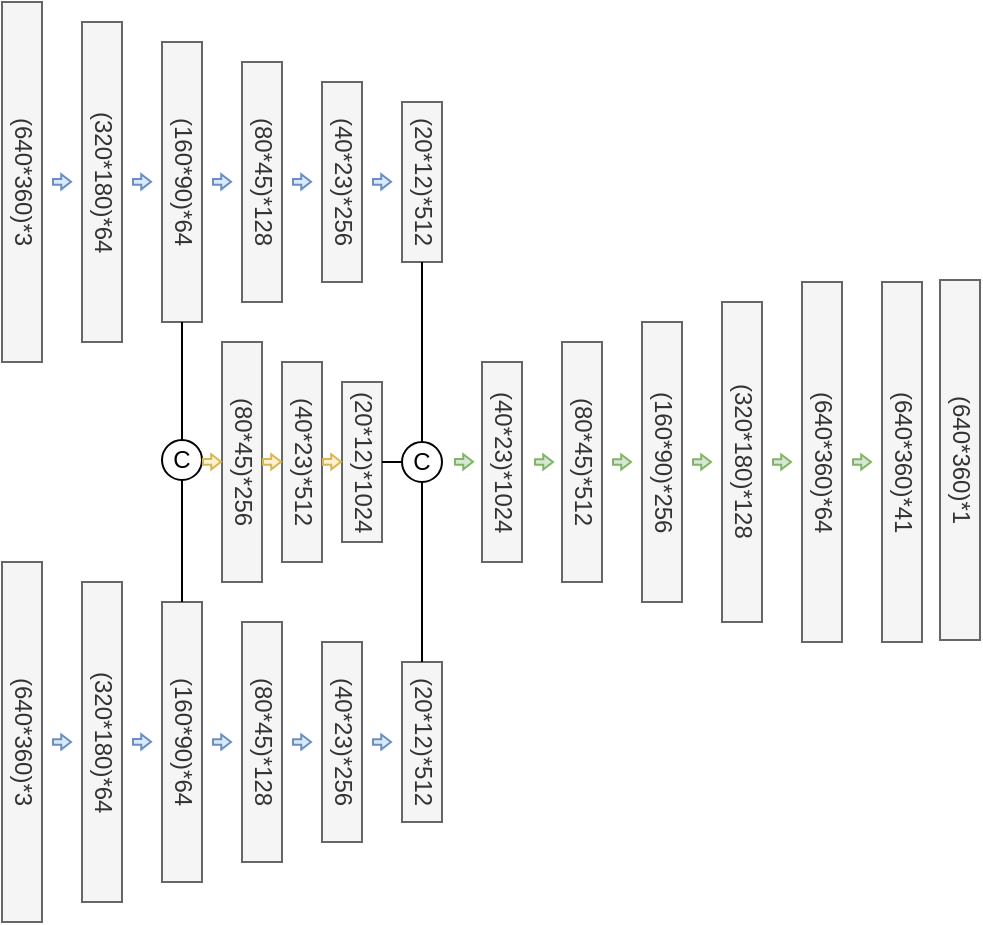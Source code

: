 <mxfile version="24.4.14" type="github">
  <diagram name="Page-1" id="Zy-w6W-C0kYEm2fz4P6m">
    <mxGraphModel dx="1055" dy="563" grid="1" gridSize="10" guides="1" tooltips="1" connect="1" arrows="1" fold="1" page="1" pageScale="1" pageWidth="827" pageHeight="1169" math="0" shadow="0">
      <root>
        <mxCell id="0" />
        <mxCell id="1" parent="0" />
        <mxCell id="uLbwFLICeJDCESh0d5ET-1" value="(640*360)*3" style="rounded=0;whiteSpace=wrap;html=1;textDirection=vertical-lr;fillColor=#f5f5f5;fontColor=#333333;strokeColor=#666666;" parent="1" vertex="1">
          <mxGeometry x="100" y="90" width="20" height="180" as="geometry" />
        </mxCell>
        <mxCell id="uLbwFLICeJDCESh0d5ET-2" value="(320*180)*64" style="rounded=0;whiteSpace=wrap;html=1;textDirection=vertical-lr;fillColor=#f5f5f5;fontColor=#333333;strokeColor=#666666;" parent="1" vertex="1">
          <mxGeometry x="140" y="100" width="20" height="160" as="geometry" />
        </mxCell>
        <mxCell id="uLbwFLICeJDCESh0d5ET-3" value="(160*90)*64" style="rounded=0;whiteSpace=wrap;html=1;textDirection=vertical-lr;fillColor=#f5f5f5;fontColor=#333333;strokeColor=#666666;" parent="1" vertex="1">
          <mxGeometry x="180" y="110" width="20" height="140" as="geometry" />
        </mxCell>
        <mxCell id="uLbwFLICeJDCESh0d5ET-4" value="(80*45)*128" style="rounded=0;whiteSpace=wrap;html=1;textDirection=vertical-lr;fillColor=#f5f5f5;fontColor=#333333;strokeColor=#666666;" parent="1" vertex="1">
          <mxGeometry x="220" y="120" width="20" height="120" as="geometry" />
        </mxCell>
        <mxCell id="uLbwFLICeJDCESh0d5ET-5" value="(40*23)*256" style="rounded=0;whiteSpace=wrap;html=1;textDirection=vertical-lr;fillColor=#f5f5f5;fontColor=#333333;strokeColor=#666666;" parent="1" vertex="1">
          <mxGeometry x="260" y="130" width="20" height="100" as="geometry" />
        </mxCell>
        <mxCell id="uLbwFLICeJDCESh0d5ET-8" value="(640*360)*3" style="rounded=0;whiteSpace=wrap;html=1;textDirection=vertical-lr;fillColor=#f5f5f5;fontColor=#333333;strokeColor=#666666;" parent="1" vertex="1">
          <mxGeometry x="100" y="370" width="20" height="180" as="geometry" />
        </mxCell>
        <mxCell id="uLbwFLICeJDCESh0d5ET-9" value="(320*180)*64" style="rounded=0;whiteSpace=wrap;html=1;textDirection=vertical-lr;fillColor=#f5f5f5;fontColor=#333333;strokeColor=#666666;" parent="1" vertex="1">
          <mxGeometry x="140" y="380" width="20" height="160" as="geometry" />
        </mxCell>
        <mxCell id="uLbwFLICeJDCESh0d5ET-10" value="(160*90)*64" style="rounded=0;whiteSpace=wrap;html=1;textDirection=vertical-lr;fillColor=#f5f5f5;fontColor=#333333;strokeColor=#666666;" parent="1" vertex="1">
          <mxGeometry x="180" y="390" width="20" height="140" as="geometry" />
        </mxCell>
        <mxCell id="uLbwFLICeJDCESh0d5ET-11" value="(80*45)*128" style="rounded=0;whiteSpace=wrap;html=1;textDirection=vertical-lr;fillColor=#f5f5f5;fontColor=#333333;strokeColor=#666666;" parent="1" vertex="1">
          <mxGeometry x="220" y="400" width="20" height="120" as="geometry" />
        </mxCell>
        <mxCell id="uLbwFLICeJDCESh0d5ET-12" value="(40*23)*256" style="rounded=0;whiteSpace=wrap;html=1;textDirection=vertical-lr;fillColor=#f5f5f5;fontColor=#333333;strokeColor=#666666;" parent="1" vertex="1">
          <mxGeometry x="260" y="410" width="20" height="100" as="geometry" />
        </mxCell>
        <mxCell id="uLbwFLICeJDCESh0d5ET-13" value="(20*12)*512" style="rounded=0;whiteSpace=wrap;html=1;textDirection=vertical-lr;fillColor=#f5f5f5;fontColor=#333333;strokeColor=#666666;" parent="1" vertex="1">
          <mxGeometry x="300" y="140" width="20" height="80" as="geometry" />
        </mxCell>
        <mxCell id="uLbwFLICeJDCESh0d5ET-14" value="(20*12)*512" style="rounded=0;whiteSpace=wrap;html=1;textDirection=vertical-lr;fillColor=#f5f5f5;fontColor=#333333;strokeColor=#666666;" parent="1" vertex="1">
          <mxGeometry x="300" y="420" width="20" height="80" as="geometry" />
        </mxCell>
        <mxCell id="uLbwFLICeJDCESh0d5ET-15" value="C" style="ellipse;whiteSpace=wrap;html=1;aspect=fixed;" parent="1" vertex="1">
          <mxGeometry x="180" y="309" width="20" height="20" as="geometry" />
        </mxCell>
        <mxCell id="uLbwFLICeJDCESh0d5ET-16" value="" style="endArrow=none;html=1;rounded=0;entryX=0.5;entryY=1;entryDx=0;entryDy=0;exitX=0.5;exitY=0;exitDx=0;exitDy=0;" parent="1" source="uLbwFLICeJDCESh0d5ET-15" target="uLbwFLICeJDCESh0d5ET-3" edge="1">
          <mxGeometry width="50" height="50" relative="1" as="geometry">
            <mxPoint x="380" y="340" as="sourcePoint" />
            <mxPoint x="430" y="290" as="targetPoint" />
          </mxGeometry>
        </mxCell>
        <mxCell id="uLbwFLICeJDCESh0d5ET-17" value="" style="endArrow=none;html=1;rounded=0;exitX=0.5;exitY=0;exitDx=0;exitDy=0;entryX=0.5;entryY=1;entryDx=0;entryDy=0;" parent="1" source="uLbwFLICeJDCESh0d5ET-10" target="uLbwFLICeJDCESh0d5ET-15" edge="1">
          <mxGeometry width="50" height="50" relative="1" as="geometry">
            <mxPoint x="380" y="340" as="sourcePoint" />
            <mxPoint x="430" y="290" as="targetPoint" />
          </mxGeometry>
        </mxCell>
        <mxCell id="uLbwFLICeJDCESh0d5ET-18" value="(80*45)*256" style="rounded=0;whiteSpace=wrap;html=1;textDirection=vertical-lr;fillColor=#f5f5f5;fontColor=#333333;strokeColor=#666666;" parent="1" vertex="1">
          <mxGeometry x="210" y="260" width="20" height="120" as="geometry" />
        </mxCell>
        <mxCell id="uLbwFLICeJDCESh0d5ET-19" value="(40*23)*512" style="rounded=0;whiteSpace=wrap;html=1;textDirection=vertical-lr;fillColor=#f5f5f5;fontColor=#333333;strokeColor=#666666;" parent="1" vertex="1">
          <mxGeometry x="240" y="270" width="20" height="100" as="geometry" />
        </mxCell>
        <mxCell id="uLbwFLICeJDCESh0d5ET-20" value="(20*12)*1024" style="rounded=0;whiteSpace=wrap;html=1;textDirection=vertical-lr;fillColor=#f5f5f5;fontColor=#333333;strokeColor=#666666;" parent="1" vertex="1">
          <mxGeometry x="270" y="280" width="20" height="80" as="geometry" />
        </mxCell>
        <mxCell id="uLbwFLICeJDCESh0d5ET-21" value="C" style="ellipse;whiteSpace=wrap;html=1;aspect=fixed;" parent="1" vertex="1">
          <mxGeometry x="300" y="310" width="20" height="20" as="geometry" />
        </mxCell>
        <mxCell id="uLbwFLICeJDCESh0d5ET-26" value="" style="endArrow=none;html=1;rounded=0;entryX=0.5;entryY=1;entryDx=0;entryDy=0;exitX=0.5;exitY=0;exitDx=0;exitDy=0;" parent="1" source="uLbwFLICeJDCESh0d5ET-21" target="uLbwFLICeJDCESh0d5ET-13" edge="1">
          <mxGeometry width="50" height="50" relative="1" as="geometry">
            <mxPoint x="380" y="340" as="sourcePoint" />
            <mxPoint x="430" y="290" as="targetPoint" />
          </mxGeometry>
        </mxCell>
        <mxCell id="uLbwFLICeJDCESh0d5ET-27" value="" style="endArrow=none;html=1;rounded=0;exitX=0.5;exitY=0;exitDx=0;exitDy=0;entryX=0.5;entryY=1;entryDx=0;entryDy=0;" parent="1" source="uLbwFLICeJDCESh0d5ET-14" target="uLbwFLICeJDCESh0d5ET-21" edge="1">
          <mxGeometry width="50" height="50" relative="1" as="geometry">
            <mxPoint x="380" y="340" as="sourcePoint" />
            <mxPoint x="430" y="290" as="targetPoint" />
          </mxGeometry>
        </mxCell>
        <mxCell id="uLbwFLICeJDCESh0d5ET-32" value="(40*23)*1024" style="rounded=0;whiteSpace=wrap;html=1;textDirection=vertical-lr;fillColor=#f5f5f5;fontColor=#333333;strokeColor=#666666;" parent="1" vertex="1">
          <mxGeometry x="340" y="270" width="20" height="100" as="geometry" />
        </mxCell>
        <mxCell id="uLbwFLICeJDCESh0d5ET-33" value="(80*45)*512" style="rounded=0;whiteSpace=wrap;html=1;textDirection=vertical-lr;fillColor=#f5f5f5;fontColor=#333333;strokeColor=#666666;" parent="1" vertex="1">
          <mxGeometry x="380" y="260" width="20" height="120" as="geometry" />
        </mxCell>
        <mxCell id="uLbwFLICeJDCESh0d5ET-34" value="(160*90)*256" style="rounded=0;whiteSpace=wrap;html=1;textDirection=vertical-lr;fillColor=#f5f5f5;fontColor=#333333;strokeColor=#666666;" parent="1" vertex="1">
          <mxGeometry x="420" y="250" width="20" height="140" as="geometry" />
        </mxCell>
        <mxCell id="uLbwFLICeJDCESh0d5ET-35" value="(320*180)*128" style="rounded=0;whiteSpace=wrap;html=1;textDirection=vertical-lr;fillColor=#f5f5f5;fontColor=#333333;strokeColor=#666666;" parent="1" vertex="1">
          <mxGeometry x="460" y="240" width="20" height="160" as="geometry" />
        </mxCell>
        <mxCell id="uLbwFLICeJDCESh0d5ET-36" value="(640*360)*64" style="rounded=0;whiteSpace=wrap;html=1;textDirection=vertical-lr;fillColor=#f5f5f5;fontColor=#333333;strokeColor=#666666;" parent="1" vertex="1">
          <mxGeometry x="500" y="230" width="20" height="180" as="geometry" />
        </mxCell>
        <mxCell id="uLbwFLICeJDCESh0d5ET-37" value="(640*360)*41" style="rounded=0;whiteSpace=wrap;html=1;textDirection=vertical-lr;fillColor=#f5f5f5;fontColor=#333333;strokeColor=#666666;" parent="1" vertex="1">
          <mxGeometry x="540" y="230" width="20" height="180" as="geometry" />
        </mxCell>
        <mxCell id="uLbwFLICeJDCESh0d5ET-48" value="" style="shape=flexArrow;endArrow=classic;html=1;rounded=0;endWidth=3.737;endSize=1.293;width=2.836;textDirection=vertical-lr;fillColor=#d5e8d4;strokeColor=#82b366;" parent="1" edge="1">
          <mxGeometry width="50" height="50" relative="1" as="geometry">
            <mxPoint x="366" y="320" as="sourcePoint" />
            <mxPoint x="376" y="320" as="targetPoint" />
          </mxGeometry>
        </mxCell>
        <mxCell id="uLbwFLICeJDCESh0d5ET-52" value="" style="shape=flexArrow;endArrow=classic;html=1;rounded=0;endWidth=3.737;endSize=1.293;width=2.836;fillColor=#fff2cc;strokeColor=#d6b656;" parent="1" edge="1">
          <mxGeometry width="50" height="50" relative="1" as="geometry">
            <mxPoint x="200" y="319.9" as="sourcePoint" />
            <mxPoint x="210" y="319.9" as="targetPoint" />
          </mxGeometry>
        </mxCell>
        <mxCell id="uLbwFLICeJDCESh0d5ET-53" value="" style="shape=flexArrow;endArrow=classic;html=1;rounded=0;endWidth=3.737;endSize=1.293;width=2.836;textDirection=vertical-lr;fillColor=#fff2cc;strokeColor=#d6b656;" parent="1" edge="1">
          <mxGeometry width="50" height="50" relative="1" as="geometry">
            <mxPoint x="230" y="319.9" as="sourcePoint" />
            <mxPoint x="240" y="319.9" as="targetPoint" />
          </mxGeometry>
        </mxCell>
        <mxCell id="uLbwFLICeJDCESh0d5ET-54" value="" style="shape=flexArrow;endArrow=classic;html=1;rounded=0;endWidth=3.737;endSize=1.293;width=2.836;textDirection=vertical-lr;fillColor=#fff2cc;strokeColor=#d6b656;" parent="1" edge="1">
          <mxGeometry width="50" height="50" relative="1" as="geometry">
            <mxPoint x="260" y="319.9" as="sourcePoint" />
            <mxPoint x="270" y="319.9" as="targetPoint" />
          </mxGeometry>
        </mxCell>
        <mxCell id="uLbwFLICeJDCESh0d5ET-57" value="" style="shape=flexArrow;endArrow=classic;html=1;rounded=0;endWidth=3.737;endSize=1.293;width=2.836;textDirection=vertical-lr;fillColor=#dae8fc;strokeColor=#6c8ebf;" parent="1" edge="1">
          <mxGeometry width="50" height="50" relative="1" as="geometry">
            <mxPoint x="125" y="460" as="sourcePoint" />
            <mxPoint x="135" y="460" as="targetPoint" />
          </mxGeometry>
        </mxCell>
        <mxCell id="uLbwFLICeJDCESh0d5ET-58" value="" style="shape=flexArrow;endArrow=classic;html=1;rounded=0;endWidth=3.737;endSize=1.293;width=2.836;textDirection=vertical-lr;fillColor=#dae8fc;strokeColor=#6c8ebf;" parent="1" edge="1">
          <mxGeometry width="50" height="50" relative="1" as="geometry">
            <mxPoint x="165" y="459.9" as="sourcePoint" />
            <mxPoint x="175" y="459.9" as="targetPoint" />
          </mxGeometry>
        </mxCell>
        <mxCell id="uLbwFLICeJDCESh0d5ET-59" value="" style="shape=flexArrow;endArrow=classic;html=1;rounded=0;endWidth=3.737;endSize=1.293;width=2.836;textDirection=vertical-lr;fillColor=#dae8fc;strokeColor=#6c8ebf;" parent="1" edge="1">
          <mxGeometry width="50" height="50" relative="1" as="geometry">
            <mxPoint x="205" y="460" as="sourcePoint" />
            <mxPoint x="215" y="460" as="targetPoint" />
          </mxGeometry>
        </mxCell>
        <mxCell id="uLbwFLICeJDCESh0d5ET-60" value="" style="shape=flexArrow;endArrow=classic;html=1;rounded=0;endWidth=3.737;endSize=1.293;width=2.836;textDirection=vertical-lr;fillColor=#dae8fc;strokeColor=#6c8ebf;" parent="1" edge="1">
          <mxGeometry width="50" height="50" relative="1" as="geometry">
            <mxPoint x="245" y="460" as="sourcePoint" />
            <mxPoint x="255" y="460" as="targetPoint" />
          </mxGeometry>
        </mxCell>
        <mxCell id="uLbwFLICeJDCESh0d5ET-61" value="" style="shape=flexArrow;endArrow=classic;html=1;rounded=0;endWidth=3.737;endSize=1.293;width=2.836;textDirection=vertical-lr;fillColor=#dae8fc;strokeColor=#6c8ebf;" parent="1" edge="1">
          <mxGeometry width="50" height="50" relative="1" as="geometry">
            <mxPoint x="285" y="460" as="sourcePoint" />
            <mxPoint x="295" y="460" as="targetPoint" />
          </mxGeometry>
        </mxCell>
        <mxCell id="uLbwFLICeJDCESh0d5ET-62" value="" style="shape=flexArrow;endArrow=classic;html=1;rounded=0;endWidth=3.737;endSize=1.293;width=2.836;textDirection=vertical-lr;fillColor=#dae8fc;strokeColor=#6c8ebf;" parent="1" edge="1">
          <mxGeometry width="50" height="50" relative="1" as="geometry">
            <mxPoint x="125" y="179.9" as="sourcePoint" />
            <mxPoint x="135" y="179.9" as="targetPoint" />
          </mxGeometry>
        </mxCell>
        <mxCell id="uLbwFLICeJDCESh0d5ET-63" value="" style="shape=flexArrow;endArrow=classic;html=1;rounded=0;endWidth=3.737;endSize=1.293;width=2.836;textDirection=vertical-lr;fillColor=#dae8fc;strokeColor=#6c8ebf;" parent="1" edge="1">
          <mxGeometry width="50" height="50" relative="1" as="geometry">
            <mxPoint x="165" y="179.9" as="sourcePoint" />
            <mxPoint x="175" y="179.9" as="targetPoint" />
          </mxGeometry>
        </mxCell>
        <mxCell id="uLbwFLICeJDCESh0d5ET-64" value="" style="shape=flexArrow;endArrow=classic;html=1;rounded=0;endWidth=3.737;endSize=1.293;width=2.836;textDirection=vertical-lr;fillColor=#dae8fc;strokeColor=#6c8ebf;" parent="1" edge="1">
          <mxGeometry width="50" height="50" relative="1" as="geometry">
            <mxPoint x="205" y="179.9" as="sourcePoint" />
            <mxPoint x="215" y="179.9" as="targetPoint" />
          </mxGeometry>
        </mxCell>
        <mxCell id="uLbwFLICeJDCESh0d5ET-65" value="" style="shape=flexArrow;endArrow=classic;html=1;rounded=0;endWidth=3.737;endSize=1.293;width=2.836;textDirection=vertical-lr;fillColor=#dae8fc;strokeColor=#6c8ebf;" parent="1" edge="1">
          <mxGeometry width="50" height="50" relative="1" as="geometry">
            <mxPoint x="245" y="179.9" as="sourcePoint" />
            <mxPoint x="255" y="179.9" as="targetPoint" />
          </mxGeometry>
        </mxCell>
        <mxCell id="uLbwFLICeJDCESh0d5ET-66" value="" style="shape=flexArrow;endArrow=classic;html=1;rounded=0;endWidth=3.737;endSize=1.293;width=2.836;textDirection=vertical-lr;fillColor=#dae8fc;strokeColor=#6c8ebf;" parent="1" edge="1">
          <mxGeometry width="50" height="50" relative="1" as="geometry">
            <mxPoint x="285" y="179.9" as="sourcePoint" />
            <mxPoint x="295" y="179.9" as="targetPoint" />
          </mxGeometry>
        </mxCell>
        <mxCell id="uLbwFLICeJDCESh0d5ET-67" value="" style="shape=flexArrow;endArrow=classic;html=1;rounded=0;endWidth=3.737;endSize=1.293;width=2.836;fillColor=#d5e8d4;strokeColor=#82b366;" parent="1" edge="1">
          <mxGeometry width="50" height="50" relative="1" as="geometry">
            <mxPoint x="326" y="319.9" as="sourcePoint" />
            <mxPoint x="336" y="319.9" as="targetPoint" />
          </mxGeometry>
        </mxCell>
        <mxCell id="uLbwFLICeJDCESh0d5ET-68" value="" style="shape=flexArrow;endArrow=classic;html=1;rounded=0;endWidth=3.737;endSize=1.293;width=2.836;textDirection=vertical-lr;fillColor=#d5e8d4;strokeColor=#82b366;" parent="1" edge="1">
          <mxGeometry width="50" height="50" relative="1" as="geometry">
            <mxPoint x="405" y="320" as="sourcePoint" />
            <mxPoint x="415" y="320" as="targetPoint" />
          </mxGeometry>
        </mxCell>
        <mxCell id="uLbwFLICeJDCESh0d5ET-70" value="" style="shape=flexArrow;endArrow=classic;html=1;rounded=0;endWidth=3.737;endSize=1.293;width=2.836;textDirection=vertical-lr;fillColor=#d5e8d4;strokeColor=#82b366;" parent="1" edge="1">
          <mxGeometry width="50" height="50" relative="1" as="geometry">
            <mxPoint x="445" y="320" as="sourcePoint" />
            <mxPoint x="455" y="320" as="targetPoint" />
          </mxGeometry>
        </mxCell>
        <mxCell id="uLbwFLICeJDCESh0d5ET-71" value="" style="shape=flexArrow;endArrow=classic;html=1;rounded=0;endWidth=3.737;endSize=1.293;width=2.836;textDirection=vertical-lr;fillColor=#d5e8d4;strokeColor=#82b366;" parent="1" edge="1">
          <mxGeometry width="50" height="50" relative="1" as="geometry">
            <mxPoint x="485" y="320" as="sourcePoint" />
            <mxPoint x="495" y="320" as="targetPoint" />
          </mxGeometry>
        </mxCell>
        <mxCell id="uLbwFLICeJDCESh0d5ET-72" value="" style="shape=flexArrow;endArrow=classic;html=1;rounded=0;endWidth=3.737;endSize=1.293;width=2.836;textDirection=vertical-lr;fillColor=#d5e8d4;strokeColor=#82b366;" parent="1" edge="1">
          <mxGeometry width="50" height="50" relative="1" as="geometry">
            <mxPoint x="525" y="320" as="sourcePoint" />
            <mxPoint x="535" y="320" as="targetPoint" />
          </mxGeometry>
        </mxCell>
        <mxCell id="uLbwFLICeJDCESh0d5ET-74" value="" style="endArrow=none;html=1;rounded=0;exitX=1;exitY=0.5;exitDx=0;exitDy=0;" parent="1" source="uLbwFLICeJDCESh0d5ET-20" edge="1">
          <mxGeometry width="50" height="50" relative="1" as="geometry">
            <mxPoint x="310" y="370" as="sourcePoint" />
            <mxPoint x="300" y="320" as="targetPoint" />
          </mxGeometry>
        </mxCell>
        <mxCell id="fbtM9cgjG_IqE8QU2dOS-1" value="(640*360)*1" style="rounded=0;whiteSpace=wrap;html=1;textDirection=vertical-lr;fillColor=#f5f5f5;fontColor=#333333;strokeColor=#666666;" parent="1" vertex="1">
          <mxGeometry x="569" y="229" width="20" height="180" as="geometry" />
        </mxCell>
      </root>
    </mxGraphModel>
  </diagram>
</mxfile>
